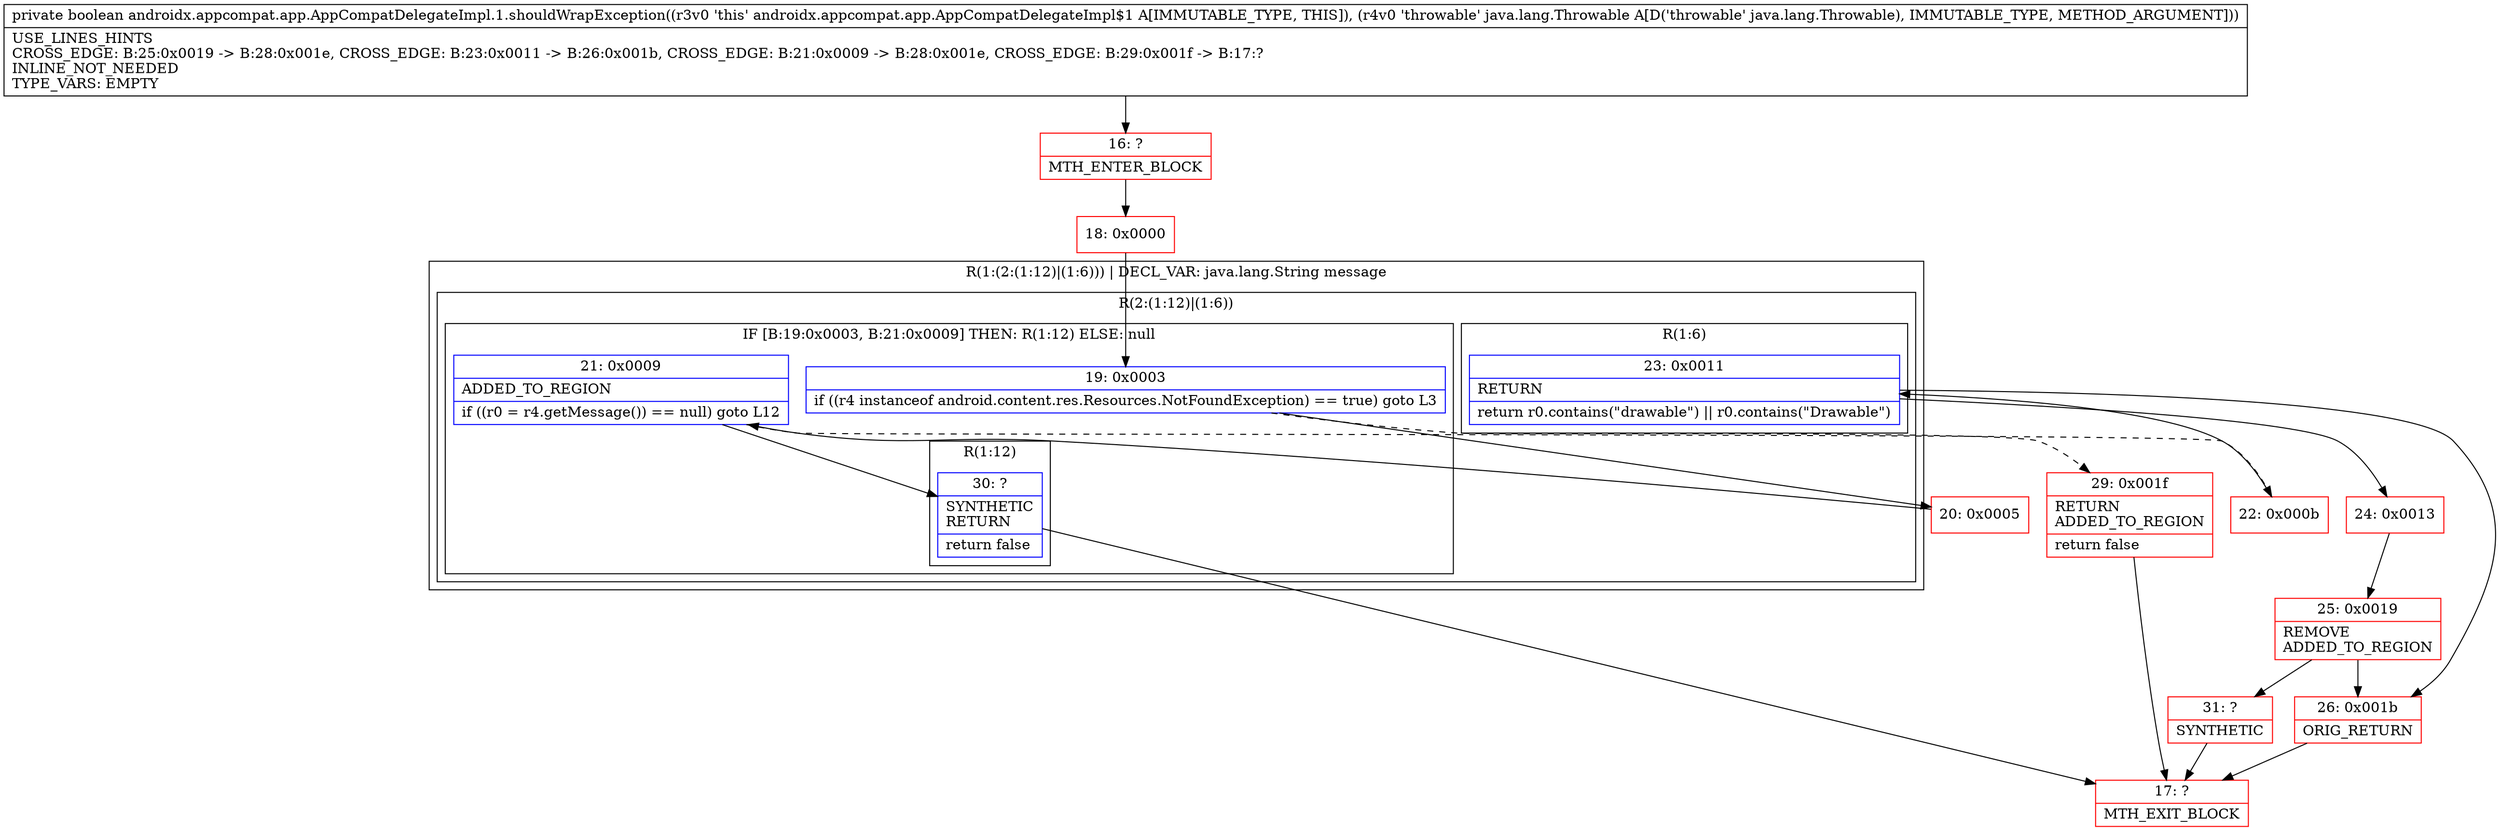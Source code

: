 digraph "CFG forandroidx.appcompat.app.AppCompatDelegateImpl.1.shouldWrapException(Ljava\/lang\/Throwable;)Z" {
subgraph cluster_Region_1105181495 {
label = "R(1:(2:(1:12)|(1:6))) | DECL_VAR: java.lang.String message\l";
node [shape=record,color=blue];
subgraph cluster_Region_638329133 {
label = "R(2:(1:12)|(1:6))";
node [shape=record,color=blue];
subgraph cluster_IfRegion_860687129 {
label = "IF [B:19:0x0003, B:21:0x0009] THEN: R(1:12) ELSE: null";
node [shape=record,color=blue];
Node_19 [shape=record,label="{19\:\ 0x0003|if ((r4 instanceof android.content.res.Resources.NotFoundException) == true) goto L3\l}"];
Node_21 [shape=record,label="{21\:\ 0x0009|ADDED_TO_REGION\l|if ((r0 = r4.getMessage()) == null) goto L12\l}"];
subgraph cluster_Region_363542966 {
label = "R(1:12)";
node [shape=record,color=blue];
Node_30 [shape=record,label="{30\:\ ?|SYNTHETIC\lRETURN\l|return false\l}"];
}
}
subgraph cluster_Region_688995895 {
label = "R(1:6)";
node [shape=record,color=blue];
Node_23 [shape=record,label="{23\:\ 0x0011|RETURN\l|return r0.contains(\"drawable\") \|\| r0.contains(\"Drawable\")\l}"];
}
}
}
Node_16 [shape=record,color=red,label="{16\:\ ?|MTH_ENTER_BLOCK\l}"];
Node_18 [shape=record,color=red,label="{18\:\ 0x0000}"];
Node_20 [shape=record,color=red,label="{20\:\ 0x0005}"];
Node_22 [shape=record,color=red,label="{22\:\ 0x000b}"];
Node_24 [shape=record,color=red,label="{24\:\ 0x0013}"];
Node_25 [shape=record,color=red,label="{25\:\ 0x0019|REMOVE\lADDED_TO_REGION\l}"];
Node_31 [shape=record,color=red,label="{31\:\ ?|SYNTHETIC\l}"];
Node_17 [shape=record,color=red,label="{17\:\ ?|MTH_EXIT_BLOCK\l}"];
Node_26 [shape=record,color=red,label="{26\:\ 0x001b|ORIG_RETURN\l}"];
Node_29 [shape=record,color=red,label="{29\:\ 0x001f|RETURN\lADDED_TO_REGION\l|return false\l}"];
MethodNode[shape=record,label="{private boolean androidx.appcompat.app.AppCompatDelegateImpl.1.shouldWrapException((r3v0 'this' androidx.appcompat.app.AppCompatDelegateImpl$1 A[IMMUTABLE_TYPE, THIS]), (r4v0 'throwable' java.lang.Throwable A[D('throwable' java.lang.Throwable), IMMUTABLE_TYPE, METHOD_ARGUMENT]))  | USE_LINES_HINTS\lCROSS_EDGE: B:25:0x0019 \-\> B:28:0x001e, CROSS_EDGE: B:23:0x0011 \-\> B:26:0x001b, CROSS_EDGE: B:21:0x0009 \-\> B:28:0x001e, CROSS_EDGE: B:29:0x001f \-\> B:17:?\lINLINE_NOT_NEEDED\lTYPE_VARS: EMPTY\l}"];
MethodNode -> Node_16;Node_19 -> Node_20;
Node_19 -> Node_29[style=dashed];
Node_21 -> Node_22[style=dashed];
Node_21 -> Node_30;
Node_30 -> Node_17;
Node_23 -> Node_24;
Node_23 -> Node_26;
Node_16 -> Node_18;
Node_18 -> Node_19;
Node_20 -> Node_21;
Node_22 -> Node_23;
Node_24 -> Node_25;
Node_25 -> Node_26;
Node_25 -> Node_31;
Node_31 -> Node_17;
Node_26 -> Node_17;
Node_29 -> Node_17;
}


